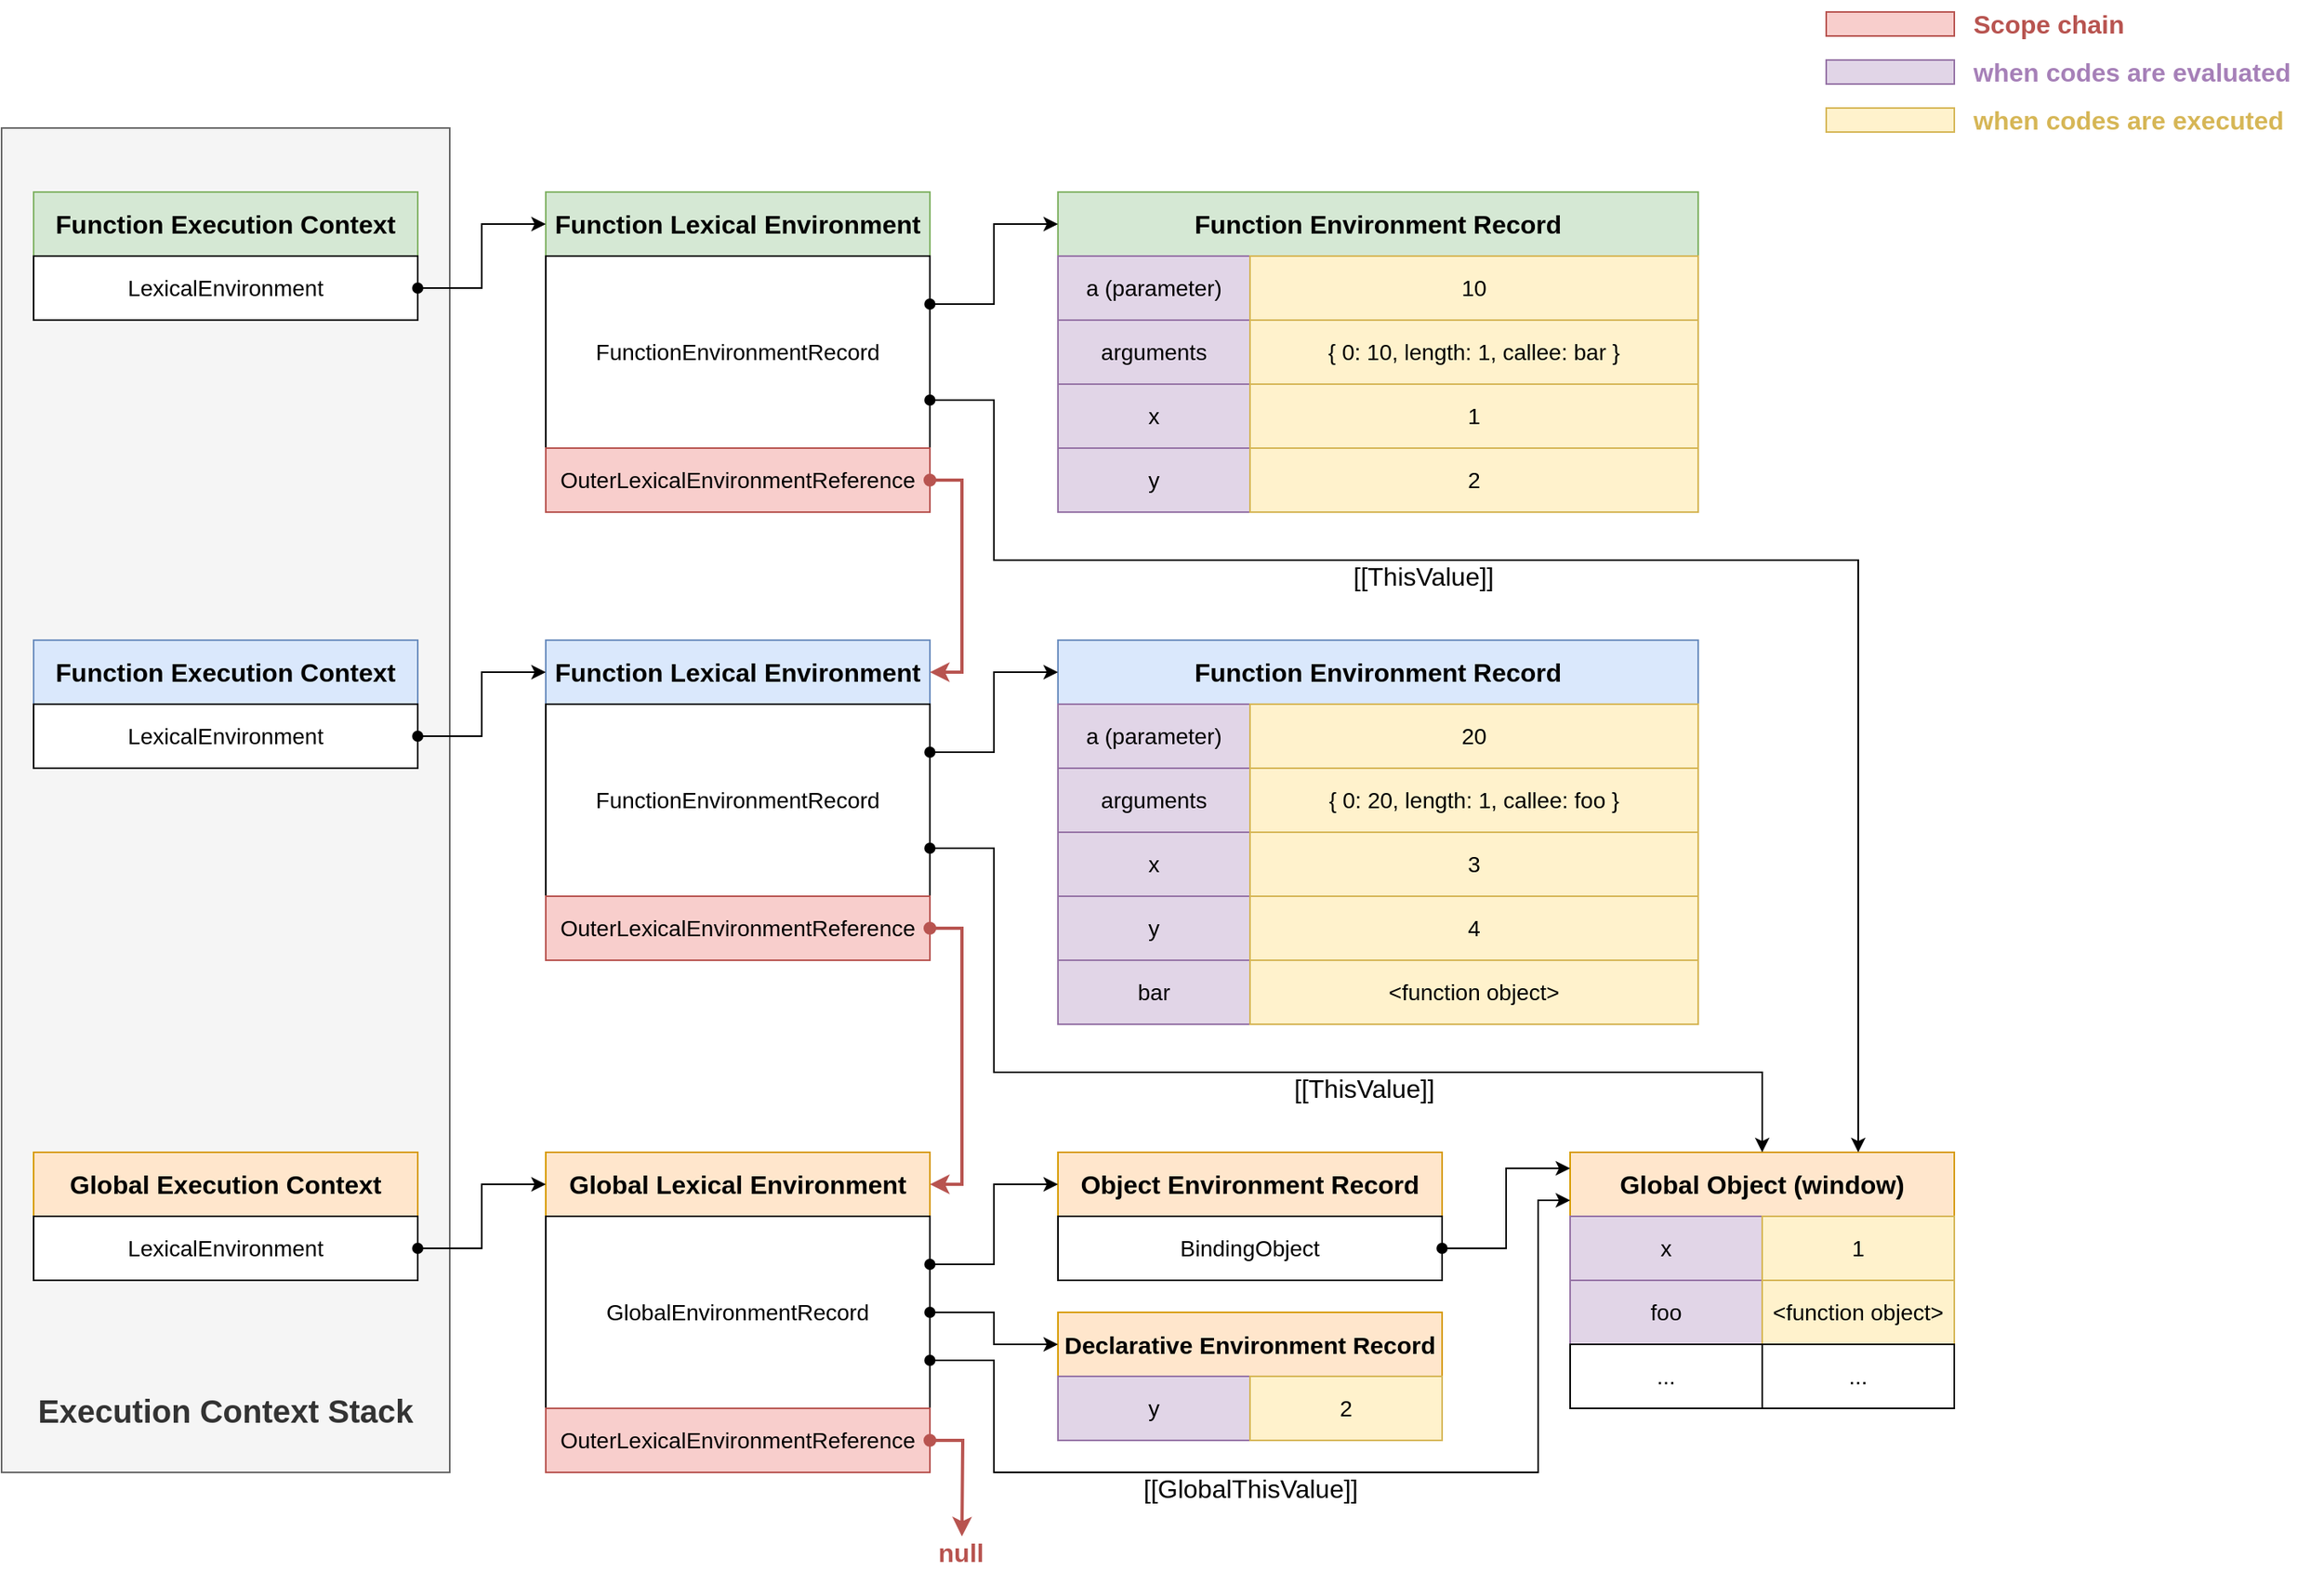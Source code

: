 <mxfile version="22.1.21" type="device">
  <diagram name="Page-1" id="Dv_J2dJFsaUuMYxARDtX">
    <mxGraphModel dx="2474" dy="1214" grid="0" gridSize="10" guides="1" tooltips="1" connect="1" arrows="1" fold="1" page="0" pageScale="1" pageWidth="850" pageHeight="1100" math="0" shadow="0">
      <root>
        <mxCell id="0" />
        <mxCell id="1" parent="0" />
        <mxCell id="3Ut6sBMbo05OGwT_QkEy-161" value="Execution Context Stack&lt;br&gt;&amp;nbsp;" style="rounded=0;whiteSpace=wrap;html=1;fillColor=#f5f5f5;fontColor=#333333;strokeColor=#666666;verticalAlign=bottom;fontSize=20;fontStyle=1" vertex="1" parent="1">
          <mxGeometry x="-380" y="80" width="280" height="840" as="geometry" />
        </mxCell>
        <mxCell id="3Ut6sBMbo05OGwT_QkEy-29" value="Global Execution Context" style="rounded=0;whiteSpace=wrap;html=1;fontSize=16;fillColor=#ffe6cc;strokeColor=#d79b00;fontStyle=1" vertex="1" parent="1">
          <mxGeometry x="-360" y="720" width="240" height="40" as="geometry" />
        </mxCell>
        <mxCell id="3Ut6sBMbo05OGwT_QkEy-30" value="LexicalEnvironment" style="rounded=0;whiteSpace=wrap;html=1;fontSize=14;" vertex="1" parent="1">
          <mxGeometry x="-360" y="760" width="240" height="40" as="geometry" />
        </mxCell>
        <mxCell id="3Ut6sBMbo05OGwT_QkEy-45" value="Global Lexical Environment" style="rounded=0;whiteSpace=wrap;html=1;fontSize=16;fillColor=#ffe6cc;strokeColor=#d79b00;fontStyle=1" vertex="1" parent="1">
          <mxGeometry x="-40" y="720" width="240" height="40" as="geometry" />
        </mxCell>
        <mxCell id="3Ut6sBMbo05OGwT_QkEy-46" value="GlobalEnvironmentRecord" style="rounded=0;whiteSpace=wrap;html=1;fontSize=14;" vertex="1" parent="1">
          <mxGeometry x="-40" y="760" width="240" height="120" as="geometry" />
        </mxCell>
        <mxCell id="3Ut6sBMbo05OGwT_QkEy-48" value="OuterLexicalEnvironmentReference" style="rounded=0;whiteSpace=wrap;html=1;fontSize=14;fillColor=#f8cecc;strokeColor=#b85450;" vertex="1" parent="1">
          <mxGeometry x="-40" y="880" width="240" height="40" as="geometry" />
        </mxCell>
        <mxCell id="3Ut6sBMbo05OGwT_QkEy-52" value="Object Environment Record" style="rounded=0;whiteSpace=wrap;html=1;fontSize=16;fillColor=#ffe6cc;strokeColor=#d79b00;fontStyle=1" vertex="1" parent="1">
          <mxGeometry x="280" y="720" width="240" height="40" as="geometry" />
        </mxCell>
        <mxCell id="3Ut6sBMbo05OGwT_QkEy-53" value="BindingObject" style="rounded=0;whiteSpace=wrap;html=1;fontSize=14;" vertex="1" parent="1">
          <mxGeometry x="280" y="760" width="240" height="40" as="geometry" />
        </mxCell>
        <mxCell id="3Ut6sBMbo05OGwT_QkEy-55" value="Declarative Environment Record" style="rounded=0;whiteSpace=wrap;html=1;fontSize=15;fillColor=#ffe6cc;strokeColor=#d79b00;fontStyle=1" vertex="1" parent="1">
          <mxGeometry x="280" y="820" width="240" height="40" as="geometry" />
        </mxCell>
        <mxCell id="3Ut6sBMbo05OGwT_QkEy-56" value="y" style="rounded=0;whiteSpace=wrap;html=1;fontSize=14;fillColor=#e1d5e7;strokeColor=#9673a6;" vertex="1" parent="1">
          <mxGeometry x="280" y="860" width="120" height="40" as="geometry" />
        </mxCell>
        <mxCell id="3Ut6sBMbo05OGwT_QkEy-57" value="2" style="rounded=0;whiteSpace=wrap;html=1;fontSize=14;fillColor=#fff2cc;strokeColor=#d6b656;" vertex="1" parent="1">
          <mxGeometry x="400" y="860" width="120" height="40" as="geometry" />
        </mxCell>
        <mxCell id="3Ut6sBMbo05OGwT_QkEy-58" value="Global Object (window)" style="rounded=0;whiteSpace=wrap;html=1;fontSize=16;fillColor=#ffe6cc;strokeColor=#d79b00;fontStyle=1" vertex="1" parent="1">
          <mxGeometry x="600" y="720" width="240" height="40" as="geometry" />
        </mxCell>
        <mxCell id="3Ut6sBMbo05OGwT_QkEy-59" value="x" style="rounded=0;whiteSpace=wrap;html=1;fontSize=14;fillColor=#e1d5e7;strokeColor=#9673a6;" vertex="1" parent="1">
          <mxGeometry x="600" y="760" width="120" height="40" as="geometry" />
        </mxCell>
        <mxCell id="3Ut6sBMbo05OGwT_QkEy-60" value="1" style="rounded=0;whiteSpace=wrap;html=1;fontSize=14;fillColor=#fff2cc;strokeColor=#d6b656;" vertex="1" parent="1">
          <mxGeometry x="720" y="760" width="120" height="40" as="geometry" />
        </mxCell>
        <mxCell id="3Ut6sBMbo05OGwT_QkEy-63" value="foo" style="rounded=0;whiteSpace=wrap;html=1;fontSize=14;fillColor=#e1d5e7;strokeColor=#9673a6;" vertex="1" parent="1">
          <mxGeometry x="600" y="800" width="120" height="40" as="geometry" />
        </mxCell>
        <mxCell id="3Ut6sBMbo05OGwT_QkEy-64" value="&amp;lt;function object&amp;gt;" style="rounded=0;whiteSpace=wrap;html=1;fontSize=14;fillColor=#fff2cc;strokeColor=#d6b656;" vertex="1" parent="1">
          <mxGeometry x="720" y="800" width="120" height="40" as="geometry" />
        </mxCell>
        <mxCell id="3Ut6sBMbo05OGwT_QkEy-69" style="edgeStyle=orthogonalEdgeStyle;rounded=0;orthogonalLoop=1;jettySize=auto;html=1;exitX=1;exitY=0.5;exitDx=0;exitDy=0;entryX=0;entryY=0.5;entryDx=0;entryDy=0;startArrow=oval;startFill=1;" edge="1" parent="1" source="3Ut6sBMbo05OGwT_QkEy-30" target="3Ut6sBMbo05OGwT_QkEy-45">
          <mxGeometry relative="1" as="geometry" />
        </mxCell>
        <mxCell id="3Ut6sBMbo05OGwT_QkEy-70" style="edgeStyle=orthogonalEdgeStyle;rounded=0;orthogonalLoop=1;jettySize=auto;html=1;exitX=1;exitY=0.25;exitDx=0;exitDy=0;entryX=0;entryY=0.5;entryDx=0;entryDy=0;startArrow=oval;startFill=1;strokeColor=default;" edge="1" parent="1" source="3Ut6sBMbo05OGwT_QkEy-46" target="3Ut6sBMbo05OGwT_QkEy-52">
          <mxGeometry relative="1" as="geometry" />
        </mxCell>
        <mxCell id="3Ut6sBMbo05OGwT_QkEy-71" style="edgeStyle=orthogonalEdgeStyle;rounded=0;orthogonalLoop=1;jettySize=auto;html=1;exitX=1;exitY=0.5;exitDx=0;exitDy=0;entryX=0;entryY=0.5;entryDx=0;entryDy=0;startArrow=oval;startFill=1;strokeColor=default;" edge="1" parent="1" source="3Ut6sBMbo05OGwT_QkEy-46" target="3Ut6sBMbo05OGwT_QkEy-55">
          <mxGeometry relative="1" as="geometry">
            <mxPoint x="210" y="800" as="sourcePoint" />
            <mxPoint x="290" y="750" as="targetPoint" />
          </mxGeometry>
        </mxCell>
        <mxCell id="3Ut6sBMbo05OGwT_QkEy-73" style="edgeStyle=orthogonalEdgeStyle;rounded=0;orthogonalLoop=1;jettySize=auto;html=1;exitX=1;exitY=0.5;exitDx=0;exitDy=0;entryX=0;entryY=0.25;entryDx=0;entryDy=0;startArrow=oval;startFill=1;strokeColor=default;" edge="1" parent="1" source="3Ut6sBMbo05OGwT_QkEy-53" target="3Ut6sBMbo05OGwT_QkEy-58">
          <mxGeometry relative="1" as="geometry">
            <mxPoint x="210" y="830" as="sourcePoint" />
            <mxPoint x="290" y="870" as="targetPoint" />
          </mxGeometry>
        </mxCell>
        <mxCell id="3Ut6sBMbo05OGwT_QkEy-74" style="edgeStyle=orthogonalEdgeStyle;rounded=0;orthogonalLoop=1;jettySize=auto;html=1;exitX=1;exitY=0.75;exitDx=0;exitDy=0;entryX=0;entryY=0.75;entryDx=0;entryDy=0;startArrow=oval;startFill=1;strokeColor=default;" edge="1" parent="1" source="3Ut6sBMbo05OGwT_QkEy-46" target="3Ut6sBMbo05OGwT_QkEy-58">
          <mxGeometry relative="1" as="geometry">
            <mxPoint x="530" y="790" as="sourcePoint" />
            <mxPoint x="610" y="750" as="targetPoint" />
            <Array as="points">
              <mxPoint x="240" y="850" />
              <mxPoint x="240" y="920" />
              <mxPoint x="580" y="920" />
              <mxPoint x="580" y="750" />
            </Array>
          </mxGeometry>
        </mxCell>
        <mxCell id="3Ut6sBMbo05OGwT_QkEy-75" value="[[GlobalThisValue]]" style="edgeLabel;html=1;align=center;verticalAlign=middle;resizable=0;points=[];fontSize=16;" vertex="1" connectable="0" parent="3Ut6sBMbo05OGwT_QkEy-74">
          <mxGeometry x="-0.166" y="-1" relative="1" as="geometry">
            <mxPoint x="3" y="9" as="offset" />
          </mxGeometry>
        </mxCell>
        <mxCell id="3Ut6sBMbo05OGwT_QkEy-99" value="Function Execution Context" style="rounded=0;whiteSpace=wrap;html=1;fontSize=16;fillColor=#dae8fc;strokeColor=#6c8ebf;fontStyle=1" vertex="1" parent="1">
          <mxGeometry x="-360" y="400" width="240" height="40" as="geometry" />
        </mxCell>
        <mxCell id="3Ut6sBMbo05OGwT_QkEy-100" value="LexicalEnvironment" style="rounded=0;whiteSpace=wrap;html=1;fontSize=14;" vertex="1" parent="1">
          <mxGeometry x="-360" y="440" width="240" height="40" as="geometry" />
        </mxCell>
        <mxCell id="3Ut6sBMbo05OGwT_QkEy-101" value="Function Lexical Environment" style="rounded=0;whiteSpace=wrap;html=1;fontSize=16;fillColor=#dae8fc;strokeColor=#6c8ebf;fontStyle=1" vertex="1" parent="1">
          <mxGeometry x="-40" y="400" width="240" height="40" as="geometry" />
        </mxCell>
        <mxCell id="3Ut6sBMbo05OGwT_QkEy-102" value="FunctionEnvironmentRecord" style="rounded=0;whiteSpace=wrap;html=1;fontSize=14;" vertex="1" parent="1">
          <mxGeometry x="-40" y="440" width="240" height="120" as="geometry" />
        </mxCell>
        <mxCell id="3Ut6sBMbo05OGwT_QkEy-103" value="OuterLexicalEnvironmentReference" style="rounded=0;whiteSpace=wrap;html=1;fontSize=14;fillColor=#f8cecc;strokeColor=#b85450;" vertex="1" parent="1">
          <mxGeometry x="-40" y="560" width="240" height="40" as="geometry" />
        </mxCell>
        <mxCell id="3Ut6sBMbo05OGwT_QkEy-104" value="Function Environment Record" style="rounded=0;whiteSpace=wrap;html=1;fontSize=16;fillColor=#dae8fc;strokeColor=#6c8ebf;fontStyle=1" vertex="1" parent="1">
          <mxGeometry x="280" y="400" width="400" height="40" as="geometry" />
        </mxCell>
        <mxCell id="3Ut6sBMbo05OGwT_QkEy-116" style="edgeStyle=orthogonalEdgeStyle;rounded=0;orthogonalLoop=1;jettySize=auto;html=1;exitX=1;exitY=0.5;exitDx=0;exitDy=0;entryX=0;entryY=0.5;entryDx=0;entryDy=0;startArrow=oval;startFill=1;" edge="1" source="3Ut6sBMbo05OGwT_QkEy-100" target="3Ut6sBMbo05OGwT_QkEy-101" parent="1">
          <mxGeometry relative="1" as="geometry" />
        </mxCell>
        <mxCell id="3Ut6sBMbo05OGwT_QkEy-117" style="edgeStyle=orthogonalEdgeStyle;rounded=0;orthogonalLoop=1;jettySize=auto;html=1;exitX=1;exitY=0.25;exitDx=0;exitDy=0;entryX=0;entryY=0.5;entryDx=0;entryDy=0;startArrow=oval;startFill=1;strokeColor=default;" edge="1" source="3Ut6sBMbo05OGwT_QkEy-102" target="3Ut6sBMbo05OGwT_QkEy-104" parent="1">
          <mxGeometry relative="1" as="geometry" />
        </mxCell>
        <mxCell id="3Ut6sBMbo05OGwT_QkEy-123" style="edgeStyle=orthogonalEdgeStyle;rounded=0;orthogonalLoop=1;jettySize=auto;html=1;exitX=1;exitY=0.5;exitDx=0;exitDy=0;startArrow=oval;startFill=1;strokeColor=#b85450;fillColor=#f8cecc;strokeWidth=2;" edge="1" parent="1" source="3Ut6sBMbo05OGwT_QkEy-48">
          <mxGeometry relative="1" as="geometry">
            <mxPoint x="210" y="830" as="sourcePoint" />
            <mxPoint x="220" y="960" as="targetPoint" />
          </mxGeometry>
        </mxCell>
        <mxCell id="3Ut6sBMbo05OGwT_QkEy-124" value="null" style="edgeLabel;html=1;align=center;verticalAlign=middle;resizable=0;points=[];fontSize=16;fontColor=#B85450;fontStyle=1" vertex="1" connectable="0" parent="3Ut6sBMbo05OGwT_QkEy-123">
          <mxGeometry x="0.578" y="-1" relative="1" as="geometry">
            <mxPoint y="27" as="offset" />
          </mxGeometry>
        </mxCell>
        <mxCell id="3Ut6sBMbo05OGwT_QkEy-127" style="edgeStyle=orthogonalEdgeStyle;rounded=0;orthogonalLoop=1;jettySize=auto;html=1;exitX=1;exitY=0.5;exitDx=0;exitDy=0;entryX=1;entryY=0.5;entryDx=0;entryDy=0;startArrow=oval;startFill=1;strokeColor=#b85450;fillColor=#f8cecc;strokeWidth=2;" edge="1" parent="1" source="3Ut6sBMbo05OGwT_QkEy-103" target="3Ut6sBMbo05OGwT_QkEy-45">
          <mxGeometry relative="1" as="geometry">
            <mxPoint x="210" y="800" as="sourcePoint" />
            <mxPoint x="290" y="750" as="targetPoint" />
          </mxGeometry>
        </mxCell>
        <mxCell id="3Ut6sBMbo05OGwT_QkEy-128" style="edgeStyle=orthogonalEdgeStyle;rounded=0;orthogonalLoop=1;jettySize=auto;html=1;entryX=0.5;entryY=0;entryDx=0;entryDy=0;startArrow=oval;startFill=1;strokeColor=default;" edge="1" parent="1" target="3Ut6sBMbo05OGwT_QkEy-58">
          <mxGeometry relative="1" as="geometry">
            <mxPoint x="200" y="530" as="sourcePoint" />
            <mxPoint x="290" y="430" as="targetPoint" />
            <Array as="points">
              <mxPoint x="240" y="530" />
              <mxPoint x="240" y="670" />
              <mxPoint x="720" y="670" />
            </Array>
          </mxGeometry>
        </mxCell>
        <mxCell id="3Ut6sBMbo05OGwT_QkEy-129" value="[[ThisValue]]" style="edgeLabel;html=1;align=center;verticalAlign=middle;resizable=0;points=[];fontSize=16;" vertex="1" connectable="0" parent="3Ut6sBMbo05OGwT_QkEy-128">
          <mxGeometry x="0.215" y="2" relative="1" as="geometry">
            <mxPoint x="-21" y="12" as="offset" />
          </mxGeometry>
        </mxCell>
        <mxCell id="3Ut6sBMbo05OGwT_QkEy-130" value="a (parameter)" style="rounded=0;whiteSpace=wrap;html=1;fontSize=14;fillColor=#e1d5e7;strokeColor=#9673a6;" vertex="1" parent="1">
          <mxGeometry x="280" y="440" width="120" height="40" as="geometry" />
        </mxCell>
        <mxCell id="3Ut6sBMbo05OGwT_QkEy-131" value="20" style="rounded=0;whiteSpace=wrap;html=1;fontSize=14;fillColor=#fff2cc;strokeColor=#d6b656;" vertex="1" parent="1">
          <mxGeometry x="400" y="440" width="280" height="40" as="geometry" />
        </mxCell>
        <mxCell id="3Ut6sBMbo05OGwT_QkEy-132" value="arguments" style="rounded=0;whiteSpace=wrap;html=1;fontSize=14;fillColor=#e1d5e7;strokeColor=#9673a6;" vertex="1" parent="1">
          <mxGeometry x="280" y="480" width="120" height="40" as="geometry" />
        </mxCell>
        <mxCell id="3Ut6sBMbo05OGwT_QkEy-133" value="{ 0: 20, length: 1, callee: foo }" style="rounded=0;whiteSpace=wrap;html=1;fontSize=14;fillColor=#fff2cc;strokeColor=#d6b656;" vertex="1" parent="1">
          <mxGeometry x="400" y="480" width="280" height="40" as="geometry" />
        </mxCell>
        <mxCell id="3Ut6sBMbo05OGwT_QkEy-134" value="x" style="rounded=0;whiteSpace=wrap;html=1;fontSize=14;fillColor=#e1d5e7;strokeColor=#9673a6;" vertex="1" parent="1">
          <mxGeometry x="280" y="520" width="120" height="40" as="geometry" />
        </mxCell>
        <mxCell id="3Ut6sBMbo05OGwT_QkEy-135" value="3" style="rounded=0;whiteSpace=wrap;html=1;fontSize=14;fillColor=#fff2cc;strokeColor=#d6b656;" vertex="1" parent="1">
          <mxGeometry x="400" y="520" width="280" height="40" as="geometry" />
        </mxCell>
        <mxCell id="3Ut6sBMbo05OGwT_QkEy-136" value="y" style="rounded=0;whiteSpace=wrap;html=1;fontSize=14;fillColor=#e1d5e7;strokeColor=#9673a6;" vertex="1" parent="1">
          <mxGeometry x="280" y="560" width="120" height="40" as="geometry" />
        </mxCell>
        <mxCell id="3Ut6sBMbo05OGwT_QkEy-137" value="4" style="rounded=0;whiteSpace=wrap;html=1;fontSize=14;fillColor=#fff2cc;strokeColor=#d6b656;" vertex="1" parent="1">
          <mxGeometry x="400" y="560" width="280" height="40" as="geometry" />
        </mxCell>
        <mxCell id="3Ut6sBMbo05OGwT_QkEy-138" value="Function Execution Context" style="rounded=0;whiteSpace=wrap;html=1;fontSize=16;fillColor=#d5e8d4;strokeColor=#82b366;fontStyle=1" vertex="1" parent="1">
          <mxGeometry x="-360" y="120" width="240" height="40" as="geometry" />
        </mxCell>
        <mxCell id="3Ut6sBMbo05OGwT_QkEy-139" value="LexicalEnvironment" style="rounded=0;whiteSpace=wrap;html=1;fontSize=14;" vertex="1" parent="1">
          <mxGeometry x="-360" y="160" width="240" height="40" as="geometry" />
        </mxCell>
        <mxCell id="3Ut6sBMbo05OGwT_QkEy-140" value="Function Lexical Environment" style="rounded=0;whiteSpace=wrap;html=1;fontSize=16;fillColor=#d5e8d4;strokeColor=#82b366;fontStyle=1" vertex="1" parent="1">
          <mxGeometry x="-40" y="120" width="240" height="40" as="geometry" />
        </mxCell>
        <mxCell id="3Ut6sBMbo05OGwT_QkEy-141" value="FunctionEnvironmentRecord" style="rounded=0;whiteSpace=wrap;html=1;fontSize=14;" vertex="1" parent="1">
          <mxGeometry x="-40" y="160" width="240" height="120" as="geometry" />
        </mxCell>
        <mxCell id="3Ut6sBMbo05OGwT_QkEy-142" value="OuterLexicalEnvironmentReference" style="rounded=0;whiteSpace=wrap;html=1;fontSize=14;fillColor=#f8cecc;strokeColor=#b85450;" vertex="1" parent="1">
          <mxGeometry x="-40" y="280" width="240" height="40" as="geometry" />
        </mxCell>
        <mxCell id="3Ut6sBMbo05OGwT_QkEy-143" value="Function Environment Record" style="rounded=0;whiteSpace=wrap;html=1;fontSize=16;fillColor=#d5e8d4;strokeColor=#82b366;fontStyle=1" vertex="1" parent="1">
          <mxGeometry x="280" y="120" width="400" height="40" as="geometry" />
        </mxCell>
        <mxCell id="3Ut6sBMbo05OGwT_QkEy-144" style="edgeStyle=orthogonalEdgeStyle;rounded=0;orthogonalLoop=1;jettySize=auto;html=1;exitX=1;exitY=0.5;exitDx=0;exitDy=0;entryX=0;entryY=0.5;entryDx=0;entryDy=0;startArrow=oval;startFill=1;" edge="1" source="3Ut6sBMbo05OGwT_QkEy-139" target="3Ut6sBMbo05OGwT_QkEy-140" parent="1">
          <mxGeometry relative="1" as="geometry" />
        </mxCell>
        <mxCell id="3Ut6sBMbo05OGwT_QkEy-145" style="edgeStyle=orthogonalEdgeStyle;rounded=0;orthogonalLoop=1;jettySize=auto;html=1;exitX=1;exitY=0.25;exitDx=0;exitDy=0;entryX=0;entryY=0.5;entryDx=0;entryDy=0;startArrow=oval;startFill=1;strokeColor=default;" edge="1" source="3Ut6sBMbo05OGwT_QkEy-141" target="3Ut6sBMbo05OGwT_QkEy-143" parent="1">
          <mxGeometry relative="1" as="geometry" />
        </mxCell>
        <mxCell id="3Ut6sBMbo05OGwT_QkEy-146" value="a (parameter)" style="rounded=0;whiteSpace=wrap;html=1;fontSize=14;fillColor=#e1d5e7;strokeColor=#9673a6;" vertex="1" parent="1">
          <mxGeometry x="280" y="160" width="120" height="40" as="geometry" />
        </mxCell>
        <mxCell id="3Ut6sBMbo05OGwT_QkEy-147" value="10" style="rounded=0;whiteSpace=wrap;html=1;fontSize=14;fillColor=#fff2cc;strokeColor=#d6b656;" vertex="1" parent="1">
          <mxGeometry x="400" y="160" width="280" height="40" as="geometry" />
        </mxCell>
        <mxCell id="3Ut6sBMbo05OGwT_QkEy-148" value="arguments" style="rounded=0;whiteSpace=wrap;html=1;fontSize=14;fillColor=#e1d5e7;strokeColor=#9673a6;" vertex="1" parent="1">
          <mxGeometry x="280" y="200" width="120" height="40" as="geometry" />
        </mxCell>
        <mxCell id="3Ut6sBMbo05OGwT_QkEy-149" value="{ 0: 10, length: 1, callee: bar }" style="rounded=0;whiteSpace=wrap;html=1;fontSize=14;fillColor=#fff2cc;strokeColor=#d6b656;" vertex="1" parent="1">
          <mxGeometry x="400" y="200" width="280" height="40" as="geometry" />
        </mxCell>
        <mxCell id="3Ut6sBMbo05OGwT_QkEy-150" value="x" style="rounded=0;whiteSpace=wrap;html=1;fontSize=14;fillColor=#e1d5e7;strokeColor=#9673a6;" vertex="1" parent="1">
          <mxGeometry x="280" y="240" width="120" height="40" as="geometry" />
        </mxCell>
        <mxCell id="3Ut6sBMbo05OGwT_QkEy-151" value="1" style="rounded=0;whiteSpace=wrap;html=1;fontSize=14;fillColor=#fff2cc;strokeColor=#d6b656;" vertex="1" parent="1">
          <mxGeometry x="400" y="240" width="280" height="40" as="geometry" />
        </mxCell>
        <mxCell id="3Ut6sBMbo05OGwT_QkEy-152" value="y" style="rounded=0;whiteSpace=wrap;html=1;fontSize=14;fillColor=#e1d5e7;strokeColor=#9673a6;" vertex="1" parent="1">
          <mxGeometry x="280" y="280" width="120" height="40" as="geometry" />
        </mxCell>
        <mxCell id="3Ut6sBMbo05OGwT_QkEy-153" value="2" style="rounded=0;whiteSpace=wrap;html=1;fontSize=14;fillColor=#fff2cc;strokeColor=#d6b656;" vertex="1" parent="1">
          <mxGeometry x="400" y="280" width="280" height="40" as="geometry" />
        </mxCell>
        <mxCell id="3Ut6sBMbo05OGwT_QkEy-154" value="bar" style="rounded=0;whiteSpace=wrap;html=1;fontSize=14;fillColor=#e1d5e7;strokeColor=#9673a6;" vertex="1" parent="1">
          <mxGeometry x="280" y="600" width="120" height="40" as="geometry" />
        </mxCell>
        <mxCell id="3Ut6sBMbo05OGwT_QkEy-155" value="&amp;lt;function object&amp;gt;" style="rounded=0;whiteSpace=wrap;html=1;fontSize=14;fillColor=#fff2cc;strokeColor=#d6b656;" vertex="1" parent="1">
          <mxGeometry x="400" y="600" width="280" height="40" as="geometry" />
        </mxCell>
        <mxCell id="3Ut6sBMbo05OGwT_QkEy-156" style="edgeStyle=orthogonalEdgeStyle;rounded=0;orthogonalLoop=1;jettySize=auto;html=1;exitX=1;exitY=0.5;exitDx=0;exitDy=0;entryX=1;entryY=0.5;entryDx=0;entryDy=0;startArrow=oval;startFill=1;strokeColor=#b85450;fillColor=#f8cecc;strokeWidth=2;" edge="1" parent="1" source="3Ut6sBMbo05OGwT_QkEy-142" target="3Ut6sBMbo05OGwT_QkEy-101">
          <mxGeometry relative="1" as="geometry">
            <mxPoint x="210" y="200" as="sourcePoint" />
            <mxPoint x="290" y="150" as="targetPoint" />
          </mxGeometry>
        </mxCell>
        <mxCell id="3Ut6sBMbo05OGwT_QkEy-157" style="edgeStyle=orthogonalEdgeStyle;rounded=0;orthogonalLoop=1;jettySize=auto;html=1;exitX=1;exitY=0.75;exitDx=0;exitDy=0;entryX=0.75;entryY=0;entryDx=0;entryDy=0;startArrow=oval;startFill=1;strokeColor=default;" edge="1" parent="1" source="3Ut6sBMbo05OGwT_QkEy-141" target="3Ut6sBMbo05OGwT_QkEy-58">
          <mxGeometry relative="1" as="geometry">
            <mxPoint x="210" y="200" as="sourcePoint" />
            <mxPoint x="290" y="150" as="targetPoint" />
            <Array as="points">
              <mxPoint x="240" y="250" />
              <mxPoint x="240" y="350" />
              <mxPoint x="780" y="350" />
            </Array>
          </mxGeometry>
        </mxCell>
        <mxCell id="3Ut6sBMbo05OGwT_QkEy-158" value="[[ThisValue]]" style="edgeLabel;html=1;align=center;verticalAlign=middle;resizable=0;points=[];fontSize=16;" vertex="1" connectable="0" parent="3Ut6sBMbo05OGwT_QkEy-157">
          <mxGeometry x="-0.223" y="2" relative="1" as="geometry">
            <mxPoint y="12" as="offset" />
          </mxGeometry>
        </mxCell>
        <mxCell id="3Ut6sBMbo05OGwT_QkEy-159" value="..." style="rounded=0;whiteSpace=wrap;html=1;fontSize=14;" vertex="1" parent="1">
          <mxGeometry x="600" y="840" width="120" height="40" as="geometry" />
        </mxCell>
        <mxCell id="3Ut6sBMbo05OGwT_QkEy-160" value="..." style="rounded=0;whiteSpace=wrap;html=1;fontSize=14;" vertex="1" parent="1">
          <mxGeometry x="720" y="840" width="120" height="40" as="geometry" />
        </mxCell>
        <mxCell id="3Ut6sBMbo05OGwT_QkEy-166" value="" style="rounded=0;whiteSpace=wrap;html=1;fillColor=#f8cecc;strokeColor=#b85450;" vertex="1" parent="1">
          <mxGeometry x="760" y="7.5" width="80" height="15" as="geometry" />
        </mxCell>
        <mxCell id="3Ut6sBMbo05OGwT_QkEy-167" value="Scope chain" style="rounded=0;whiteSpace=wrap;html=1;fillColor=default;strokeColor=none;fontSize=16;fontColor=#B85450;fontStyle=1;align=left;" vertex="1" parent="1">
          <mxGeometry x="850" width="220" height="30" as="geometry" />
        </mxCell>
        <mxCell id="3Ut6sBMbo05OGwT_QkEy-168" value="" style="rounded=0;whiteSpace=wrap;html=1;fillColor=#e1d5e7;strokeColor=#9673a6;" vertex="1" parent="1">
          <mxGeometry x="760" y="37.5" width="80" height="15" as="geometry" />
        </mxCell>
        <mxCell id="3Ut6sBMbo05OGwT_QkEy-169" value="when codes are evaluated&amp;nbsp;" style="rounded=0;whiteSpace=wrap;html=1;fillColor=default;strokeColor=none;fontSize=16;fontColor=#A680B8;fontStyle=1;align=left;" vertex="1" parent="1">
          <mxGeometry x="850" y="30" width="220" height="30" as="geometry" />
        </mxCell>
        <mxCell id="3Ut6sBMbo05OGwT_QkEy-170" value="" style="rounded=0;whiteSpace=wrap;html=1;fillColor=#fff2cc;strokeColor=#d6b656;" vertex="1" parent="1">
          <mxGeometry x="760" y="67.5" width="80" height="15" as="geometry" />
        </mxCell>
        <mxCell id="3Ut6sBMbo05OGwT_QkEy-171" value="when codes are executed" style="rounded=0;whiteSpace=wrap;html=1;fillColor=default;strokeColor=none;fontSize=16;fontColor=#D6B656;fontStyle=1;align=left;" vertex="1" parent="1">
          <mxGeometry x="850" y="60" width="220" height="30" as="geometry" />
        </mxCell>
      </root>
    </mxGraphModel>
  </diagram>
</mxfile>
